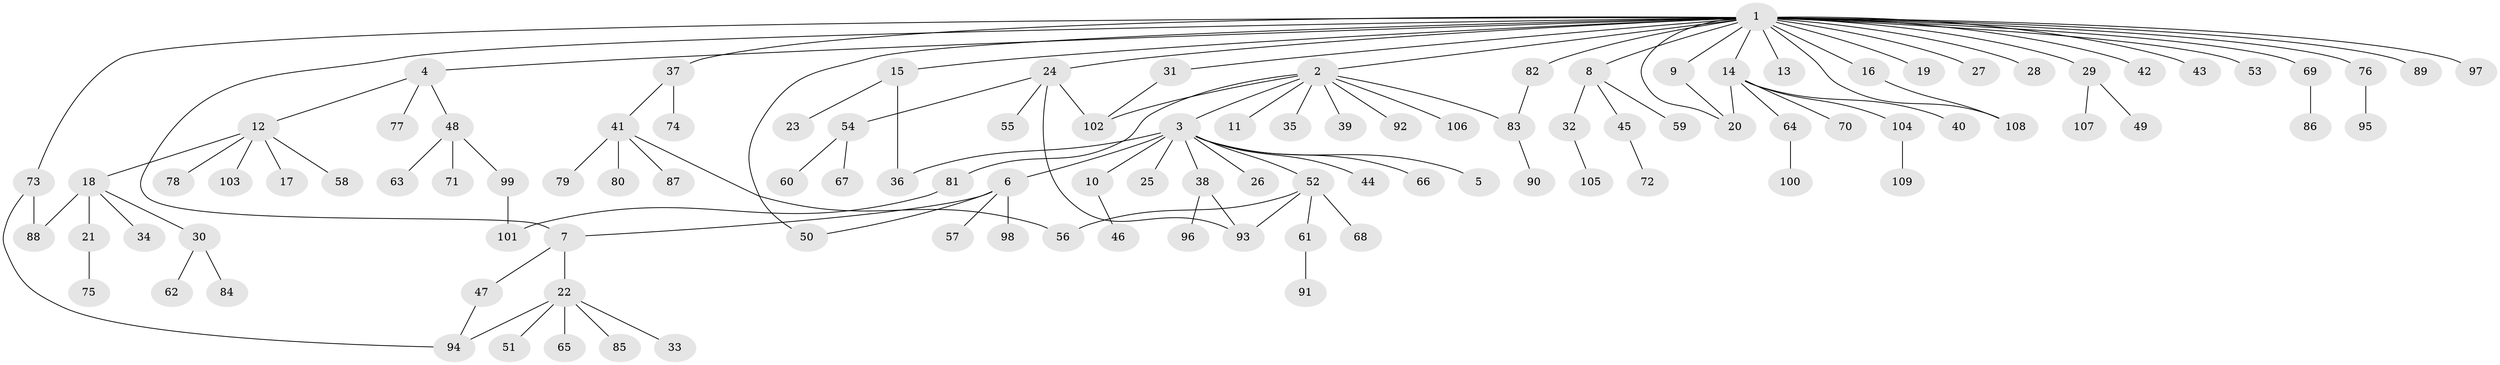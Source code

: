 // Generated by graph-tools (version 1.1) at 2025/14/03/09/25 04:14:27]
// undirected, 109 vertices, 124 edges
graph export_dot {
graph [start="1"]
  node [color=gray90,style=filled];
  1;
  2;
  3;
  4;
  5;
  6;
  7;
  8;
  9;
  10;
  11;
  12;
  13;
  14;
  15;
  16;
  17;
  18;
  19;
  20;
  21;
  22;
  23;
  24;
  25;
  26;
  27;
  28;
  29;
  30;
  31;
  32;
  33;
  34;
  35;
  36;
  37;
  38;
  39;
  40;
  41;
  42;
  43;
  44;
  45;
  46;
  47;
  48;
  49;
  50;
  51;
  52;
  53;
  54;
  55;
  56;
  57;
  58;
  59;
  60;
  61;
  62;
  63;
  64;
  65;
  66;
  67;
  68;
  69;
  70;
  71;
  72;
  73;
  74;
  75;
  76;
  77;
  78;
  79;
  80;
  81;
  82;
  83;
  84;
  85;
  86;
  87;
  88;
  89;
  90;
  91;
  92;
  93;
  94;
  95;
  96;
  97;
  98;
  99;
  100;
  101;
  102;
  103;
  104;
  105;
  106;
  107;
  108;
  109;
  1 -- 2;
  1 -- 4;
  1 -- 7;
  1 -- 8;
  1 -- 9;
  1 -- 13;
  1 -- 14;
  1 -- 15;
  1 -- 16;
  1 -- 19;
  1 -- 20;
  1 -- 24;
  1 -- 27;
  1 -- 28;
  1 -- 29;
  1 -- 31;
  1 -- 37;
  1 -- 42;
  1 -- 43;
  1 -- 50;
  1 -- 53;
  1 -- 69;
  1 -- 73;
  1 -- 76;
  1 -- 82;
  1 -- 89;
  1 -- 97;
  1 -- 108;
  2 -- 3;
  2 -- 11;
  2 -- 35;
  2 -- 39;
  2 -- 81;
  2 -- 83;
  2 -- 92;
  2 -- 102;
  2 -- 106;
  3 -- 5;
  3 -- 6;
  3 -- 10;
  3 -- 25;
  3 -- 26;
  3 -- 36;
  3 -- 38;
  3 -- 44;
  3 -- 52;
  3 -- 66;
  4 -- 12;
  4 -- 48;
  4 -- 77;
  6 -- 7;
  6 -- 50;
  6 -- 57;
  6 -- 98;
  7 -- 22;
  7 -- 47;
  8 -- 32;
  8 -- 45;
  8 -- 59;
  9 -- 20;
  10 -- 46;
  12 -- 17;
  12 -- 18;
  12 -- 58;
  12 -- 78;
  12 -- 103;
  14 -- 20;
  14 -- 40;
  14 -- 64;
  14 -- 70;
  14 -- 104;
  15 -- 23;
  15 -- 36;
  16 -- 108;
  18 -- 21;
  18 -- 30;
  18 -- 34;
  18 -- 88;
  21 -- 75;
  22 -- 33;
  22 -- 51;
  22 -- 65;
  22 -- 85;
  22 -- 94;
  24 -- 54;
  24 -- 55;
  24 -- 93;
  24 -- 102;
  29 -- 49;
  29 -- 107;
  30 -- 62;
  30 -- 84;
  31 -- 102;
  32 -- 105;
  37 -- 41;
  37 -- 74;
  38 -- 93;
  38 -- 96;
  41 -- 56;
  41 -- 79;
  41 -- 80;
  41 -- 87;
  45 -- 72;
  47 -- 94;
  48 -- 63;
  48 -- 71;
  48 -- 99;
  52 -- 56;
  52 -- 61;
  52 -- 68;
  52 -- 93;
  54 -- 60;
  54 -- 67;
  61 -- 91;
  64 -- 100;
  69 -- 86;
  73 -- 88;
  73 -- 94;
  76 -- 95;
  81 -- 101;
  82 -- 83;
  83 -- 90;
  99 -- 101;
  104 -- 109;
}
